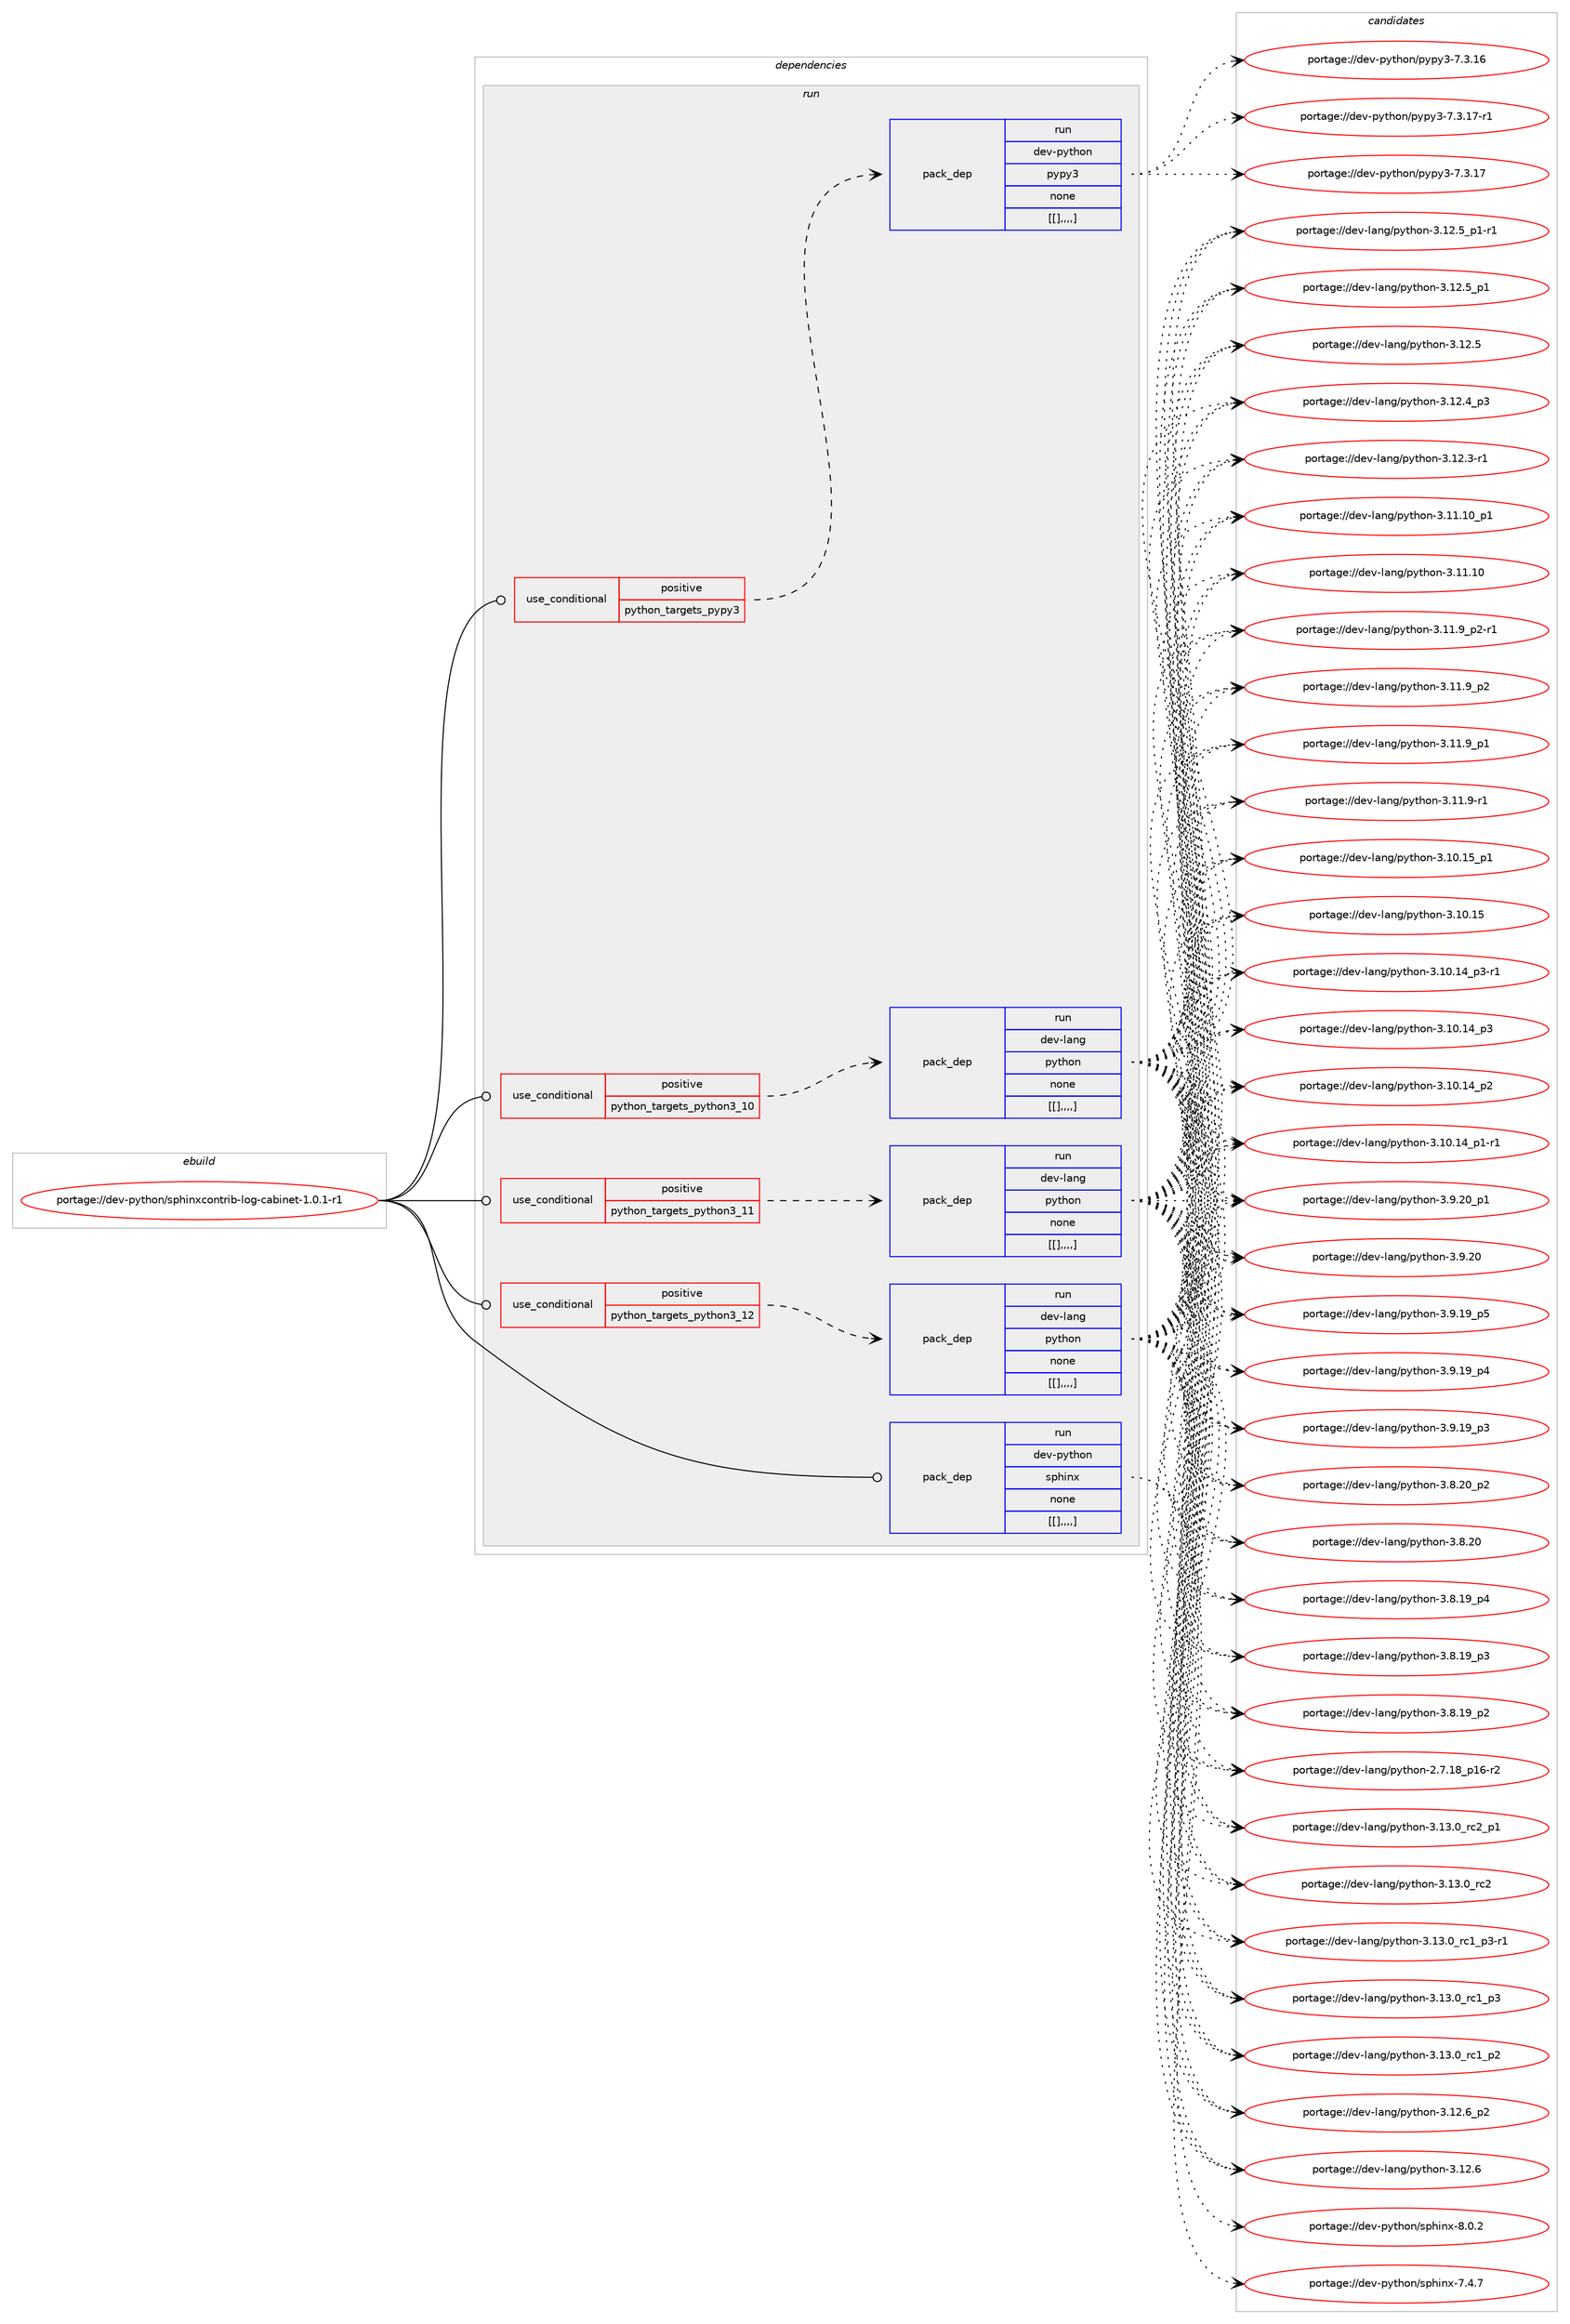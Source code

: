 digraph prolog {

# *************
# Graph options
# *************

newrank=true;
concentrate=true;
compound=true;
graph [rankdir=LR,fontname=Helvetica,fontsize=10,ranksep=1.5];#, ranksep=2.5, nodesep=0.2];
edge  [arrowhead=vee];
node  [fontname=Helvetica,fontsize=10];

# **********
# The ebuild
# **********

subgraph cluster_leftcol {
color=gray;
label=<<i>ebuild</i>>;
id [label="portage://dev-python/sphinxcontrib-log-cabinet-1.0.1-r1", color=red, width=4, href="../dev-python/sphinxcontrib-log-cabinet-1.0.1-r1.svg"];
}

# ****************
# The dependencies
# ****************

subgraph cluster_midcol {
color=gray;
label=<<i>dependencies</i>>;
subgraph cluster_compile {
fillcolor="#eeeeee";
style=filled;
label=<<i>compile</i>>;
}
subgraph cluster_compileandrun {
fillcolor="#eeeeee";
style=filled;
label=<<i>compile and run</i>>;
}
subgraph cluster_run {
fillcolor="#eeeeee";
style=filled;
label=<<i>run</i>>;
subgraph cond41635 {
dependency167470 [label=<<TABLE BORDER="0" CELLBORDER="1" CELLSPACING="0" CELLPADDING="4"><TR><TD ROWSPAN="3" CELLPADDING="10">use_conditional</TD></TR><TR><TD>positive</TD></TR><TR><TD>python_targets_pypy3</TD></TR></TABLE>>, shape=none, color=red];
subgraph pack124577 {
dependency167471 [label=<<TABLE BORDER="0" CELLBORDER="1" CELLSPACING="0" CELLPADDING="4" WIDTH="220"><TR><TD ROWSPAN="6" CELLPADDING="30">pack_dep</TD></TR><TR><TD WIDTH="110">run</TD></TR><TR><TD>dev-python</TD></TR><TR><TD>pypy3</TD></TR><TR><TD>none</TD></TR><TR><TD>[[],,,,]</TD></TR></TABLE>>, shape=none, color=blue];
}
dependency167470:e -> dependency167471:w [weight=20,style="dashed",arrowhead="vee"];
}
id:e -> dependency167470:w [weight=20,style="solid",arrowhead="odot"];
subgraph cond41636 {
dependency167472 [label=<<TABLE BORDER="0" CELLBORDER="1" CELLSPACING="0" CELLPADDING="4"><TR><TD ROWSPAN="3" CELLPADDING="10">use_conditional</TD></TR><TR><TD>positive</TD></TR><TR><TD>python_targets_python3_10</TD></TR></TABLE>>, shape=none, color=red];
subgraph pack124578 {
dependency167473 [label=<<TABLE BORDER="0" CELLBORDER="1" CELLSPACING="0" CELLPADDING="4" WIDTH="220"><TR><TD ROWSPAN="6" CELLPADDING="30">pack_dep</TD></TR><TR><TD WIDTH="110">run</TD></TR><TR><TD>dev-lang</TD></TR><TR><TD>python</TD></TR><TR><TD>none</TD></TR><TR><TD>[[],,,,]</TD></TR></TABLE>>, shape=none, color=blue];
}
dependency167472:e -> dependency167473:w [weight=20,style="dashed",arrowhead="vee"];
}
id:e -> dependency167472:w [weight=20,style="solid",arrowhead="odot"];
subgraph cond41637 {
dependency167474 [label=<<TABLE BORDER="0" CELLBORDER="1" CELLSPACING="0" CELLPADDING="4"><TR><TD ROWSPAN="3" CELLPADDING="10">use_conditional</TD></TR><TR><TD>positive</TD></TR><TR><TD>python_targets_python3_11</TD></TR></TABLE>>, shape=none, color=red];
subgraph pack124579 {
dependency167475 [label=<<TABLE BORDER="0" CELLBORDER="1" CELLSPACING="0" CELLPADDING="4" WIDTH="220"><TR><TD ROWSPAN="6" CELLPADDING="30">pack_dep</TD></TR><TR><TD WIDTH="110">run</TD></TR><TR><TD>dev-lang</TD></TR><TR><TD>python</TD></TR><TR><TD>none</TD></TR><TR><TD>[[],,,,]</TD></TR></TABLE>>, shape=none, color=blue];
}
dependency167474:e -> dependency167475:w [weight=20,style="dashed",arrowhead="vee"];
}
id:e -> dependency167474:w [weight=20,style="solid",arrowhead="odot"];
subgraph cond41638 {
dependency167476 [label=<<TABLE BORDER="0" CELLBORDER="1" CELLSPACING="0" CELLPADDING="4"><TR><TD ROWSPAN="3" CELLPADDING="10">use_conditional</TD></TR><TR><TD>positive</TD></TR><TR><TD>python_targets_python3_12</TD></TR></TABLE>>, shape=none, color=red];
subgraph pack124580 {
dependency167477 [label=<<TABLE BORDER="0" CELLBORDER="1" CELLSPACING="0" CELLPADDING="4" WIDTH="220"><TR><TD ROWSPAN="6" CELLPADDING="30">pack_dep</TD></TR><TR><TD WIDTH="110">run</TD></TR><TR><TD>dev-lang</TD></TR><TR><TD>python</TD></TR><TR><TD>none</TD></TR><TR><TD>[[],,,,]</TD></TR></TABLE>>, shape=none, color=blue];
}
dependency167476:e -> dependency167477:w [weight=20,style="dashed",arrowhead="vee"];
}
id:e -> dependency167476:w [weight=20,style="solid",arrowhead="odot"];
subgraph pack124581 {
dependency167478 [label=<<TABLE BORDER="0" CELLBORDER="1" CELLSPACING="0" CELLPADDING="4" WIDTH="220"><TR><TD ROWSPAN="6" CELLPADDING="30">pack_dep</TD></TR><TR><TD WIDTH="110">run</TD></TR><TR><TD>dev-python</TD></TR><TR><TD>sphinx</TD></TR><TR><TD>none</TD></TR><TR><TD>[[],,,,]</TD></TR></TABLE>>, shape=none, color=blue];
}
id:e -> dependency167478:w [weight=20,style="solid",arrowhead="odot"];
}
}

# **************
# The candidates
# **************

subgraph cluster_choices {
rank=same;
color=gray;
label=<<i>candidates</i>>;

subgraph choice124577 {
color=black;
nodesep=1;
choice100101118451121211161041111104711212111212151455546514649554511449 [label="portage://dev-python/pypy3-7.3.17-r1", color=red, width=4,href="../dev-python/pypy3-7.3.17-r1.svg"];
choice10010111845112121116104111110471121211121215145554651464955 [label="portage://dev-python/pypy3-7.3.17", color=red, width=4,href="../dev-python/pypy3-7.3.17.svg"];
choice10010111845112121116104111110471121211121215145554651464954 [label="portage://dev-python/pypy3-7.3.16", color=red, width=4,href="../dev-python/pypy3-7.3.16.svg"];
dependency167471:e -> choice100101118451121211161041111104711212111212151455546514649554511449:w [style=dotted,weight="100"];
dependency167471:e -> choice10010111845112121116104111110471121211121215145554651464955:w [style=dotted,weight="100"];
dependency167471:e -> choice10010111845112121116104111110471121211121215145554651464954:w [style=dotted,weight="100"];
}
subgraph choice124578 {
color=black;
nodesep=1;
choice100101118451089711010347112121116104111110455146495146489511499509511249 [label="portage://dev-lang/python-3.13.0_rc2_p1", color=red, width=4,href="../dev-lang/python-3.13.0_rc2_p1.svg"];
choice10010111845108971101034711212111610411111045514649514648951149950 [label="portage://dev-lang/python-3.13.0_rc2", color=red, width=4,href="../dev-lang/python-3.13.0_rc2.svg"];
choice1001011184510897110103471121211161041111104551464951464895114994995112514511449 [label="portage://dev-lang/python-3.13.0_rc1_p3-r1", color=red, width=4,href="../dev-lang/python-3.13.0_rc1_p3-r1.svg"];
choice100101118451089711010347112121116104111110455146495146489511499499511251 [label="portage://dev-lang/python-3.13.0_rc1_p3", color=red, width=4,href="../dev-lang/python-3.13.0_rc1_p3.svg"];
choice100101118451089711010347112121116104111110455146495146489511499499511250 [label="portage://dev-lang/python-3.13.0_rc1_p2", color=red, width=4,href="../dev-lang/python-3.13.0_rc1_p2.svg"];
choice100101118451089711010347112121116104111110455146495046549511250 [label="portage://dev-lang/python-3.12.6_p2", color=red, width=4,href="../dev-lang/python-3.12.6_p2.svg"];
choice10010111845108971101034711212111610411111045514649504654 [label="portage://dev-lang/python-3.12.6", color=red, width=4,href="../dev-lang/python-3.12.6.svg"];
choice1001011184510897110103471121211161041111104551464950465395112494511449 [label="portage://dev-lang/python-3.12.5_p1-r1", color=red, width=4,href="../dev-lang/python-3.12.5_p1-r1.svg"];
choice100101118451089711010347112121116104111110455146495046539511249 [label="portage://dev-lang/python-3.12.5_p1", color=red, width=4,href="../dev-lang/python-3.12.5_p1.svg"];
choice10010111845108971101034711212111610411111045514649504653 [label="portage://dev-lang/python-3.12.5", color=red, width=4,href="../dev-lang/python-3.12.5.svg"];
choice100101118451089711010347112121116104111110455146495046529511251 [label="portage://dev-lang/python-3.12.4_p3", color=red, width=4,href="../dev-lang/python-3.12.4_p3.svg"];
choice100101118451089711010347112121116104111110455146495046514511449 [label="portage://dev-lang/python-3.12.3-r1", color=red, width=4,href="../dev-lang/python-3.12.3-r1.svg"];
choice10010111845108971101034711212111610411111045514649494649489511249 [label="portage://dev-lang/python-3.11.10_p1", color=red, width=4,href="../dev-lang/python-3.11.10_p1.svg"];
choice1001011184510897110103471121211161041111104551464949464948 [label="portage://dev-lang/python-3.11.10", color=red, width=4,href="../dev-lang/python-3.11.10.svg"];
choice1001011184510897110103471121211161041111104551464949465795112504511449 [label="portage://dev-lang/python-3.11.9_p2-r1", color=red, width=4,href="../dev-lang/python-3.11.9_p2-r1.svg"];
choice100101118451089711010347112121116104111110455146494946579511250 [label="portage://dev-lang/python-3.11.9_p2", color=red, width=4,href="../dev-lang/python-3.11.9_p2.svg"];
choice100101118451089711010347112121116104111110455146494946579511249 [label="portage://dev-lang/python-3.11.9_p1", color=red, width=4,href="../dev-lang/python-3.11.9_p1.svg"];
choice100101118451089711010347112121116104111110455146494946574511449 [label="portage://dev-lang/python-3.11.9-r1", color=red, width=4,href="../dev-lang/python-3.11.9-r1.svg"];
choice10010111845108971101034711212111610411111045514649484649539511249 [label="portage://dev-lang/python-3.10.15_p1", color=red, width=4,href="../dev-lang/python-3.10.15_p1.svg"];
choice1001011184510897110103471121211161041111104551464948464953 [label="portage://dev-lang/python-3.10.15", color=red, width=4,href="../dev-lang/python-3.10.15.svg"];
choice100101118451089711010347112121116104111110455146494846495295112514511449 [label="portage://dev-lang/python-3.10.14_p3-r1", color=red, width=4,href="../dev-lang/python-3.10.14_p3-r1.svg"];
choice10010111845108971101034711212111610411111045514649484649529511251 [label="portage://dev-lang/python-3.10.14_p3", color=red, width=4,href="../dev-lang/python-3.10.14_p3.svg"];
choice10010111845108971101034711212111610411111045514649484649529511250 [label="portage://dev-lang/python-3.10.14_p2", color=red, width=4,href="../dev-lang/python-3.10.14_p2.svg"];
choice100101118451089711010347112121116104111110455146494846495295112494511449 [label="portage://dev-lang/python-3.10.14_p1-r1", color=red, width=4,href="../dev-lang/python-3.10.14_p1-r1.svg"];
choice100101118451089711010347112121116104111110455146574650489511249 [label="portage://dev-lang/python-3.9.20_p1", color=red, width=4,href="../dev-lang/python-3.9.20_p1.svg"];
choice10010111845108971101034711212111610411111045514657465048 [label="portage://dev-lang/python-3.9.20", color=red, width=4,href="../dev-lang/python-3.9.20.svg"];
choice100101118451089711010347112121116104111110455146574649579511253 [label="portage://dev-lang/python-3.9.19_p5", color=red, width=4,href="../dev-lang/python-3.9.19_p5.svg"];
choice100101118451089711010347112121116104111110455146574649579511252 [label="portage://dev-lang/python-3.9.19_p4", color=red, width=4,href="../dev-lang/python-3.9.19_p4.svg"];
choice100101118451089711010347112121116104111110455146574649579511251 [label="portage://dev-lang/python-3.9.19_p3", color=red, width=4,href="../dev-lang/python-3.9.19_p3.svg"];
choice100101118451089711010347112121116104111110455146564650489511250 [label="portage://dev-lang/python-3.8.20_p2", color=red, width=4,href="../dev-lang/python-3.8.20_p2.svg"];
choice10010111845108971101034711212111610411111045514656465048 [label="portage://dev-lang/python-3.8.20", color=red, width=4,href="../dev-lang/python-3.8.20.svg"];
choice100101118451089711010347112121116104111110455146564649579511252 [label="portage://dev-lang/python-3.8.19_p4", color=red, width=4,href="../dev-lang/python-3.8.19_p4.svg"];
choice100101118451089711010347112121116104111110455146564649579511251 [label="portage://dev-lang/python-3.8.19_p3", color=red, width=4,href="../dev-lang/python-3.8.19_p3.svg"];
choice100101118451089711010347112121116104111110455146564649579511250 [label="portage://dev-lang/python-3.8.19_p2", color=red, width=4,href="../dev-lang/python-3.8.19_p2.svg"];
choice100101118451089711010347112121116104111110455046554649569511249544511450 [label="portage://dev-lang/python-2.7.18_p16-r2", color=red, width=4,href="../dev-lang/python-2.7.18_p16-r2.svg"];
dependency167473:e -> choice100101118451089711010347112121116104111110455146495146489511499509511249:w [style=dotted,weight="100"];
dependency167473:e -> choice10010111845108971101034711212111610411111045514649514648951149950:w [style=dotted,weight="100"];
dependency167473:e -> choice1001011184510897110103471121211161041111104551464951464895114994995112514511449:w [style=dotted,weight="100"];
dependency167473:e -> choice100101118451089711010347112121116104111110455146495146489511499499511251:w [style=dotted,weight="100"];
dependency167473:e -> choice100101118451089711010347112121116104111110455146495146489511499499511250:w [style=dotted,weight="100"];
dependency167473:e -> choice100101118451089711010347112121116104111110455146495046549511250:w [style=dotted,weight="100"];
dependency167473:e -> choice10010111845108971101034711212111610411111045514649504654:w [style=dotted,weight="100"];
dependency167473:e -> choice1001011184510897110103471121211161041111104551464950465395112494511449:w [style=dotted,weight="100"];
dependency167473:e -> choice100101118451089711010347112121116104111110455146495046539511249:w [style=dotted,weight="100"];
dependency167473:e -> choice10010111845108971101034711212111610411111045514649504653:w [style=dotted,weight="100"];
dependency167473:e -> choice100101118451089711010347112121116104111110455146495046529511251:w [style=dotted,weight="100"];
dependency167473:e -> choice100101118451089711010347112121116104111110455146495046514511449:w [style=dotted,weight="100"];
dependency167473:e -> choice10010111845108971101034711212111610411111045514649494649489511249:w [style=dotted,weight="100"];
dependency167473:e -> choice1001011184510897110103471121211161041111104551464949464948:w [style=dotted,weight="100"];
dependency167473:e -> choice1001011184510897110103471121211161041111104551464949465795112504511449:w [style=dotted,weight="100"];
dependency167473:e -> choice100101118451089711010347112121116104111110455146494946579511250:w [style=dotted,weight="100"];
dependency167473:e -> choice100101118451089711010347112121116104111110455146494946579511249:w [style=dotted,weight="100"];
dependency167473:e -> choice100101118451089711010347112121116104111110455146494946574511449:w [style=dotted,weight="100"];
dependency167473:e -> choice10010111845108971101034711212111610411111045514649484649539511249:w [style=dotted,weight="100"];
dependency167473:e -> choice1001011184510897110103471121211161041111104551464948464953:w [style=dotted,weight="100"];
dependency167473:e -> choice100101118451089711010347112121116104111110455146494846495295112514511449:w [style=dotted,weight="100"];
dependency167473:e -> choice10010111845108971101034711212111610411111045514649484649529511251:w [style=dotted,weight="100"];
dependency167473:e -> choice10010111845108971101034711212111610411111045514649484649529511250:w [style=dotted,weight="100"];
dependency167473:e -> choice100101118451089711010347112121116104111110455146494846495295112494511449:w [style=dotted,weight="100"];
dependency167473:e -> choice100101118451089711010347112121116104111110455146574650489511249:w [style=dotted,weight="100"];
dependency167473:e -> choice10010111845108971101034711212111610411111045514657465048:w [style=dotted,weight="100"];
dependency167473:e -> choice100101118451089711010347112121116104111110455146574649579511253:w [style=dotted,weight="100"];
dependency167473:e -> choice100101118451089711010347112121116104111110455146574649579511252:w [style=dotted,weight="100"];
dependency167473:e -> choice100101118451089711010347112121116104111110455146574649579511251:w [style=dotted,weight="100"];
dependency167473:e -> choice100101118451089711010347112121116104111110455146564650489511250:w [style=dotted,weight="100"];
dependency167473:e -> choice10010111845108971101034711212111610411111045514656465048:w [style=dotted,weight="100"];
dependency167473:e -> choice100101118451089711010347112121116104111110455146564649579511252:w [style=dotted,weight="100"];
dependency167473:e -> choice100101118451089711010347112121116104111110455146564649579511251:w [style=dotted,weight="100"];
dependency167473:e -> choice100101118451089711010347112121116104111110455146564649579511250:w [style=dotted,weight="100"];
dependency167473:e -> choice100101118451089711010347112121116104111110455046554649569511249544511450:w [style=dotted,weight="100"];
}
subgraph choice124579 {
color=black;
nodesep=1;
choice100101118451089711010347112121116104111110455146495146489511499509511249 [label="portage://dev-lang/python-3.13.0_rc2_p1", color=red, width=4,href="../dev-lang/python-3.13.0_rc2_p1.svg"];
choice10010111845108971101034711212111610411111045514649514648951149950 [label="portage://dev-lang/python-3.13.0_rc2", color=red, width=4,href="../dev-lang/python-3.13.0_rc2.svg"];
choice1001011184510897110103471121211161041111104551464951464895114994995112514511449 [label="portage://dev-lang/python-3.13.0_rc1_p3-r1", color=red, width=4,href="../dev-lang/python-3.13.0_rc1_p3-r1.svg"];
choice100101118451089711010347112121116104111110455146495146489511499499511251 [label="portage://dev-lang/python-3.13.0_rc1_p3", color=red, width=4,href="../dev-lang/python-3.13.0_rc1_p3.svg"];
choice100101118451089711010347112121116104111110455146495146489511499499511250 [label="portage://dev-lang/python-3.13.0_rc1_p2", color=red, width=4,href="../dev-lang/python-3.13.0_rc1_p2.svg"];
choice100101118451089711010347112121116104111110455146495046549511250 [label="portage://dev-lang/python-3.12.6_p2", color=red, width=4,href="../dev-lang/python-3.12.6_p2.svg"];
choice10010111845108971101034711212111610411111045514649504654 [label="portage://dev-lang/python-3.12.6", color=red, width=4,href="../dev-lang/python-3.12.6.svg"];
choice1001011184510897110103471121211161041111104551464950465395112494511449 [label="portage://dev-lang/python-3.12.5_p1-r1", color=red, width=4,href="../dev-lang/python-3.12.5_p1-r1.svg"];
choice100101118451089711010347112121116104111110455146495046539511249 [label="portage://dev-lang/python-3.12.5_p1", color=red, width=4,href="../dev-lang/python-3.12.5_p1.svg"];
choice10010111845108971101034711212111610411111045514649504653 [label="portage://dev-lang/python-3.12.5", color=red, width=4,href="../dev-lang/python-3.12.5.svg"];
choice100101118451089711010347112121116104111110455146495046529511251 [label="portage://dev-lang/python-3.12.4_p3", color=red, width=4,href="../dev-lang/python-3.12.4_p3.svg"];
choice100101118451089711010347112121116104111110455146495046514511449 [label="portage://dev-lang/python-3.12.3-r1", color=red, width=4,href="../dev-lang/python-3.12.3-r1.svg"];
choice10010111845108971101034711212111610411111045514649494649489511249 [label="portage://dev-lang/python-3.11.10_p1", color=red, width=4,href="../dev-lang/python-3.11.10_p1.svg"];
choice1001011184510897110103471121211161041111104551464949464948 [label="portage://dev-lang/python-3.11.10", color=red, width=4,href="../dev-lang/python-3.11.10.svg"];
choice1001011184510897110103471121211161041111104551464949465795112504511449 [label="portage://dev-lang/python-3.11.9_p2-r1", color=red, width=4,href="../dev-lang/python-3.11.9_p2-r1.svg"];
choice100101118451089711010347112121116104111110455146494946579511250 [label="portage://dev-lang/python-3.11.9_p2", color=red, width=4,href="../dev-lang/python-3.11.9_p2.svg"];
choice100101118451089711010347112121116104111110455146494946579511249 [label="portage://dev-lang/python-3.11.9_p1", color=red, width=4,href="../dev-lang/python-3.11.9_p1.svg"];
choice100101118451089711010347112121116104111110455146494946574511449 [label="portage://dev-lang/python-3.11.9-r1", color=red, width=4,href="../dev-lang/python-3.11.9-r1.svg"];
choice10010111845108971101034711212111610411111045514649484649539511249 [label="portage://dev-lang/python-3.10.15_p1", color=red, width=4,href="../dev-lang/python-3.10.15_p1.svg"];
choice1001011184510897110103471121211161041111104551464948464953 [label="portage://dev-lang/python-3.10.15", color=red, width=4,href="../dev-lang/python-3.10.15.svg"];
choice100101118451089711010347112121116104111110455146494846495295112514511449 [label="portage://dev-lang/python-3.10.14_p3-r1", color=red, width=4,href="../dev-lang/python-3.10.14_p3-r1.svg"];
choice10010111845108971101034711212111610411111045514649484649529511251 [label="portage://dev-lang/python-3.10.14_p3", color=red, width=4,href="../dev-lang/python-3.10.14_p3.svg"];
choice10010111845108971101034711212111610411111045514649484649529511250 [label="portage://dev-lang/python-3.10.14_p2", color=red, width=4,href="../dev-lang/python-3.10.14_p2.svg"];
choice100101118451089711010347112121116104111110455146494846495295112494511449 [label="portage://dev-lang/python-3.10.14_p1-r1", color=red, width=4,href="../dev-lang/python-3.10.14_p1-r1.svg"];
choice100101118451089711010347112121116104111110455146574650489511249 [label="portage://dev-lang/python-3.9.20_p1", color=red, width=4,href="../dev-lang/python-3.9.20_p1.svg"];
choice10010111845108971101034711212111610411111045514657465048 [label="portage://dev-lang/python-3.9.20", color=red, width=4,href="../dev-lang/python-3.9.20.svg"];
choice100101118451089711010347112121116104111110455146574649579511253 [label="portage://dev-lang/python-3.9.19_p5", color=red, width=4,href="../dev-lang/python-3.9.19_p5.svg"];
choice100101118451089711010347112121116104111110455146574649579511252 [label="portage://dev-lang/python-3.9.19_p4", color=red, width=4,href="../dev-lang/python-3.9.19_p4.svg"];
choice100101118451089711010347112121116104111110455146574649579511251 [label="portage://dev-lang/python-3.9.19_p3", color=red, width=4,href="../dev-lang/python-3.9.19_p3.svg"];
choice100101118451089711010347112121116104111110455146564650489511250 [label="portage://dev-lang/python-3.8.20_p2", color=red, width=4,href="../dev-lang/python-3.8.20_p2.svg"];
choice10010111845108971101034711212111610411111045514656465048 [label="portage://dev-lang/python-3.8.20", color=red, width=4,href="../dev-lang/python-3.8.20.svg"];
choice100101118451089711010347112121116104111110455146564649579511252 [label="portage://dev-lang/python-3.8.19_p4", color=red, width=4,href="../dev-lang/python-3.8.19_p4.svg"];
choice100101118451089711010347112121116104111110455146564649579511251 [label="portage://dev-lang/python-3.8.19_p3", color=red, width=4,href="../dev-lang/python-3.8.19_p3.svg"];
choice100101118451089711010347112121116104111110455146564649579511250 [label="portage://dev-lang/python-3.8.19_p2", color=red, width=4,href="../dev-lang/python-3.8.19_p2.svg"];
choice100101118451089711010347112121116104111110455046554649569511249544511450 [label="portage://dev-lang/python-2.7.18_p16-r2", color=red, width=4,href="../dev-lang/python-2.7.18_p16-r2.svg"];
dependency167475:e -> choice100101118451089711010347112121116104111110455146495146489511499509511249:w [style=dotted,weight="100"];
dependency167475:e -> choice10010111845108971101034711212111610411111045514649514648951149950:w [style=dotted,weight="100"];
dependency167475:e -> choice1001011184510897110103471121211161041111104551464951464895114994995112514511449:w [style=dotted,weight="100"];
dependency167475:e -> choice100101118451089711010347112121116104111110455146495146489511499499511251:w [style=dotted,weight="100"];
dependency167475:e -> choice100101118451089711010347112121116104111110455146495146489511499499511250:w [style=dotted,weight="100"];
dependency167475:e -> choice100101118451089711010347112121116104111110455146495046549511250:w [style=dotted,weight="100"];
dependency167475:e -> choice10010111845108971101034711212111610411111045514649504654:w [style=dotted,weight="100"];
dependency167475:e -> choice1001011184510897110103471121211161041111104551464950465395112494511449:w [style=dotted,weight="100"];
dependency167475:e -> choice100101118451089711010347112121116104111110455146495046539511249:w [style=dotted,weight="100"];
dependency167475:e -> choice10010111845108971101034711212111610411111045514649504653:w [style=dotted,weight="100"];
dependency167475:e -> choice100101118451089711010347112121116104111110455146495046529511251:w [style=dotted,weight="100"];
dependency167475:e -> choice100101118451089711010347112121116104111110455146495046514511449:w [style=dotted,weight="100"];
dependency167475:e -> choice10010111845108971101034711212111610411111045514649494649489511249:w [style=dotted,weight="100"];
dependency167475:e -> choice1001011184510897110103471121211161041111104551464949464948:w [style=dotted,weight="100"];
dependency167475:e -> choice1001011184510897110103471121211161041111104551464949465795112504511449:w [style=dotted,weight="100"];
dependency167475:e -> choice100101118451089711010347112121116104111110455146494946579511250:w [style=dotted,weight="100"];
dependency167475:e -> choice100101118451089711010347112121116104111110455146494946579511249:w [style=dotted,weight="100"];
dependency167475:e -> choice100101118451089711010347112121116104111110455146494946574511449:w [style=dotted,weight="100"];
dependency167475:e -> choice10010111845108971101034711212111610411111045514649484649539511249:w [style=dotted,weight="100"];
dependency167475:e -> choice1001011184510897110103471121211161041111104551464948464953:w [style=dotted,weight="100"];
dependency167475:e -> choice100101118451089711010347112121116104111110455146494846495295112514511449:w [style=dotted,weight="100"];
dependency167475:e -> choice10010111845108971101034711212111610411111045514649484649529511251:w [style=dotted,weight="100"];
dependency167475:e -> choice10010111845108971101034711212111610411111045514649484649529511250:w [style=dotted,weight="100"];
dependency167475:e -> choice100101118451089711010347112121116104111110455146494846495295112494511449:w [style=dotted,weight="100"];
dependency167475:e -> choice100101118451089711010347112121116104111110455146574650489511249:w [style=dotted,weight="100"];
dependency167475:e -> choice10010111845108971101034711212111610411111045514657465048:w [style=dotted,weight="100"];
dependency167475:e -> choice100101118451089711010347112121116104111110455146574649579511253:w [style=dotted,weight="100"];
dependency167475:e -> choice100101118451089711010347112121116104111110455146574649579511252:w [style=dotted,weight="100"];
dependency167475:e -> choice100101118451089711010347112121116104111110455146574649579511251:w [style=dotted,weight="100"];
dependency167475:e -> choice100101118451089711010347112121116104111110455146564650489511250:w [style=dotted,weight="100"];
dependency167475:e -> choice10010111845108971101034711212111610411111045514656465048:w [style=dotted,weight="100"];
dependency167475:e -> choice100101118451089711010347112121116104111110455146564649579511252:w [style=dotted,weight="100"];
dependency167475:e -> choice100101118451089711010347112121116104111110455146564649579511251:w [style=dotted,weight="100"];
dependency167475:e -> choice100101118451089711010347112121116104111110455146564649579511250:w [style=dotted,weight="100"];
dependency167475:e -> choice100101118451089711010347112121116104111110455046554649569511249544511450:w [style=dotted,weight="100"];
}
subgraph choice124580 {
color=black;
nodesep=1;
choice100101118451089711010347112121116104111110455146495146489511499509511249 [label="portage://dev-lang/python-3.13.0_rc2_p1", color=red, width=4,href="../dev-lang/python-3.13.0_rc2_p1.svg"];
choice10010111845108971101034711212111610411111045514649514648951149950 [label="portage://dev-lang/python-3.13.0_rc2", color=red, width=4,href="../dev-lang/python-3.13.0_rc2.svg"];
choice1001011184510897110103471121211161041111104551464951464895114994995112514511449 [label="portage://dev-lang/python-3.13.0_rc1_p3-r1", color=red, width=4,href="../dev-lang/python-3.13.0_rc1_p3-r1.svg"];
choice100101118451089711010347112121116104111110455146495146489511499499511251 [label="portage://dev-lang/python-3.13.0_rc1_p3", color=red, width=4,href="../dev-lang/python-3.13.0_rc1_p3.svg"];
choice100101118451089711010347112121116104111110455146495146489511499499511250 [label="portage://dev-lang/python-3.13.0_rc1_p2", color=red, width=4,href="../dev-lang/python-3.13.0_rc1_p2.svg"];
choice100101118451089711010347112121116104111110455146495046549511250 [label="portage://dev-lang/python-3.12.6_p2", color=red, width=4,href="../dev-lang/python-3.12.6_p2.svg"];
choice10010111845108971101034711212111610411111045514649504654 [label="portage://dev-lang/python-3.12.6", color=red, width=4,href="../dev-lang/python-3.12.6.svg"];
choice1001011184510897110103471121211161041111104551464950465395112494511449 [label="portage://dev-lang/python-3.12.5_p1-r1", color=red, width=4,href="../dev-lang/python-3.12.5_p1-r1.svg"];
choice100101118451089711010347112121116104111110455146495046539511249 [label="portage://dev-lang/python-3.12.5_p1", color=red, width=4,href="../dev-lang/python-3.12.5_p1.svg"];
choice10010111845108971101034711212111610411111045514649504653 [label="portage://dev-lang/python-3.12.5", color=red, width=4,href="../dev-lang/python-3.12.5.svg"];
choice100101118451089711010347112121116104111110455146495046529511251 [label="portage://dev-lang/python-3.12.4_p3", color=red, width=4,href="../dev-lang/python-3.12.4_p3.svg"];
choice100101118451089711010347112121116104111110455146495046514511449 [label="portage://dev-lang/python-3.12.3-r1", color=red, width=4,href="../dev-lang/python-3.12.3-r1.svg"];
choice10010111845108971101034711212111610411111045514649494649489511249 [label="portage://dev-lang/python-3.11.10_p1", color=red, width=4,href="../dev-lang/python-3.11.10_p1.svg"];
choice1001011184510897110103471121211161041111104551464949464948 [label="portage://dev-lang/python-3.11.10", color=red, width=4,href="../dev-lang/python-3.11.10.svg"];
choice1001011184510897110103471121211161041111104551464949465795112504511449 [label="portage://dev-lang/python-3.11.9_p2-r1", color=red, width=4,href="../dev-lang/python-3.11.9_p2-r1.svg"];
choice100101118451089711010347112121116104111110455146494946579511250 [label="portage://dev-lang/python-3.11.9_p2", color=red, width=4,href="../dev-lang/python-3.11.9_p2.svg"];
choice100101118451089711010347112121116104111110455146494946579511249 [label="portage://dev-lang/python-3.11.9_p1", color=red, width=4,href="../dev-lang/python-3.11.9_p1.svg"];
choice100101118451089711010347112121116104111110455146494946574511449 [label="portage://dev-lang/python-3.11.9-r1", color=red, width=4,href="../dev-lang/python-3.11.9-r1.svg"];
choice10010111845108971101034711212111610411111045514649484649539511249 [label="portage://dev-lang/python-3.10.15_p1", color=red, width=4,href="../dev-lang/python-3.10.15_p1.svg"];
choice1001011184510897110103471121211161041111104551464948464953 [label="portage://dev-lang/python-3.10.15", color=red, width=4,href="../dev-lang/python-3.10.15.svg"];
choice100101118451089711010347112121116104111110455146494846495295112514511449 [label="portage://dev-lang/python-3.10.14_p3-r1", color=red, width=4,href="../dev-lang/python-3.10.14_p3-r1.svg"];
choice10010111845108971101034711212111610411111045514649484649529511251 [label="portage://dev-lang/python-3.10.14_p3", color=red, width=4,href="../dev-lang/python-3.10.14_p3.svg"];
choice10010111845108971101034711212111610411111045514649484649529511250 [label="portage://dev-lang/python-3.10.14_p2", color=red, width=4,href="../dev-lang/python-3.10.14_p2.svg"];
choice100101118451089711010347112121116104111110455146494846495295112494511449 [label="portage://dev-lang/python-3.10.14_p1-r1", color=red, width=4,href="../dev-lang/python-3.10.14_p1-r1.svg"];
choice100101118451089711010347112121116104111110455146574650489511249 [label="portage://dev-lang/python-3.9.20_p1", color=red, width=4,href="../dev-lang/python-3.9.20_p1.svg"];
choice10010111845108971101034711212111610411111045514657465048 [label="portage://dev-lang/python-3.9.20", color=red, width=4,href="../dev-lang/python-3.9.20.svg"];
choice100101118451089711010347112121116104111110455146574649579511253 [label="portage://dev-lang/python-3.9.19_p5", color=red, width=4,href="../dev-lang/python-3.9.19_p5.svg"];
choice100101118451089711010347112121116104111110455146574649579511252 [label="portage://dev-lang/python-3.9.19_p4", color=red, width=4,href="../dev-lang/python-3.9.19_p4.svg"];
choice100101118451089711010347112121116104111110455146574649579511251 [label="portage://dev-lang/python-3.9.19_p3", color=red, width=4,href="../dev-lang/python-3.9.19_p3.svg"];
choice100101118451089711010347112121116104111110455146564650489511250 [label="portage://dev-lang/python-3.8.20_p2", color=red, width=4,href="../dev-lang/python-3.8.20_p2.svg"];
choice10010111845108971101034711212111610411111045514656465048 [label="portage://dev-lang/python-3.8.20", color=red, width=4,href="../dev-lang/python-3.8.20.svg"];
choice100101118451089711010347112121116104111110455146564649579511252 [label="portage://dev-lang/python-3.8.19_p4", color=red, width=4,href="../dev-lang/python-3.8.19_p4.svg"];
choice100101118451089711010347112121116104111110455146564649579511251 [label="portage://dev-lang/python-3.8.19_p3", color=red, width=4,href="../dev-lang/python-3.8.19_p3.svg"];
choice100101118451089711010347112121116104111110455146564649579511250 [label="portage://dev-lang/python-3.8.19_p2", color=red, width=4,href="../dev-lang/python-3.8.19_p2.svg"];
choice100101118451089711010347112121116104111110455046554649569511249544511450 [label="portage://dev-lang/python-2.7.18_p16-r2", color=red, width=4,href="../dev-lang/python-2.7.18_p16-r2.svg"];
dependency167477:e -> choice100101118451089711010347112121116104111110455146495146489511499509511249:w [style=dotted,weight="100"];
dependency167477:e -> choice10010111845108971101034711212111610411111045514649514648951149950:w [style=dotted,weight="100"];
dependency167477:e -> choice1001011184510897110103471121211161041111104551464951464895114994995112514511449:w [style=dotted,weight="100"];
dependency167477:e -> choice100101118451089711010347112121116104111110455146495146489511499499511251:w [style=dotted,weight="100"];
dependency167477:e -> choice100101118451089711010347112121116104111110455146495146489511499499511250:w [style=dotted,weight="100"];
dependency167477:e -> choice100101118451089711010347112121116104111110455146495046549511250:w [style=dotted,weight="100"];
dependency167477:e -> choice10010111845108971101034711212111610411111045514649504654:w [style=dotted,weight="100"];
dependency167477:e -> choice1001011184510897110103471121211161041111104551464950465395112494511449:w [style=dotted,weight="100"];
dependency167477:e -> choice100101118451089711010347112121116104111110455146495046539511249:w [style=dotted,weight="100"];
dependency167477:e -> choice10010111845108971101034711212111610411111045514649504653:w [style=dotted,weight="100"];
dependency167477:e -> choice100101118451089711010347112121116104111110455146495046529511251:w [style=dotted,weight="100"];
dependency167477:e -> choice100101118451089711010347112121116104111110455146495046514511449:w [style=dotted,weight="100"];
dependency167477:e -> choice10010111845108971101034711212111610411111045514649494649489511249:w [style=dotted,weight="100"];
dependency167477:e -> choice1001011184510897110103471121211161041111104551464949464948:w [style=dotted,weight="100"];
dependency167477:e -> choice1001011184510897110103471121211161041111104551464949465795112504511449:w [style=dotted,weight="100"];
dependency167477:e -> choice100101118451089711010347112121116104111110455146494946579511250:w [style=dotted,weight="100"];
dependency167477:e -> choice100101118451089711010347112121116104111110455146494946579511249:w [style=dotted,weight="100"];
dependency167477:e -> choice100101118451089711010347112121116104111110455146494946574511449:w [style=dotted,weight="100"];
dependency167477:e -> choice10010111845108971101034711212111610411111045514649484649539511249:w [style=dotted,weight="100"];
dependency167477:e -> choice1001011184510897110103471121211161041111104551464948464953:w [style=dotted,weight="100"];
dependency167477:e -> choice100101118451089711010347112121116104111110455146494846495295112514511449:w [style=dotted,weight="100"];
dependency167477:e -> choice10010111845108971101034711212111610411111045514649484649529511251:w [style=dotted,weight="100"];
dependency167477:e -> choice10010111845108971101034711212111610411111045514649484649529511250:w [style=dotted,weight="100"];
dependency167477:e -> choice100101118451089711010347112121116104111110455146494846495295112494511449:w [style=dotted,weight="100"];
dependency167477:e -> choice100101118451089711010347112121116104111110455146574650489511249:w [style=dotted,weight="100"];
dependency167477:e -> choice10010111845108971101034711212111610411111045514657465048:w [style=dotted,weight="100"];
dependency167477:e -> choice100101118451089711010347112121116104111110455146574649579511253:w [style=dotted,weight="100"];
dependency167477:e -> choice100101118451089711010347112121116104111110455146574649579511252:w [style=dotted,weight="100"];
dependency167477:e -> choice100101118451089711010347112121116104111110455146574649579511251:w [style=dotted,weight="100"];
dependency167477:e -> choice100101118451089711010347112121116104111110455146564650489511250:w [style=dotted,weight="100"];
dependency167477:e -> choice10010111845108971101034711212111610411111045514656465048:w [style=dotted,weight="100"];
dependency167477:e -> choice100101118451089711010347112121116104111110455146564649579511252:w [style=dotted,weight="100"];
dependency167477:e -> choice100101118451089711010347112121116104111110455146564649579511251:w [style=dotted,weight="100"];
dependency167477:e -> choice100101118451089711010347112121116104111110455146564649579511250:w [style=dotted,weight="100"];
dependency167477:e -> choice100101118451089711010347112121116104111110455046554649569511249544511450:w [style=dotted,weight="100"];
}
subgraph choice124581 {
color=black;
nodesep=1;
choice1001011184511212111610411111047115112104105110120455646484650 [label="portage://dev-python/sphinx-8.0.2", color=red, width=4,href="../dev-python/sphinx-8.0.2.svg"];
choice1001011184511212111610411111047115112104105110120455546524655 [label="portage://dev-python/sphinx-7.4.7", color=red, width=4,href="../dev-python/sphinx-7.4.7.svg"];
dependency167478:e -> choice1001011184511212111610411111047115112104105110120455646484650:w [style=dotted,weight="100"];
dependency167478:e -> choice1001011184511212111610411111047115112104105110120455546524655:w [style=dotted,weight="100"];
}
}

}
